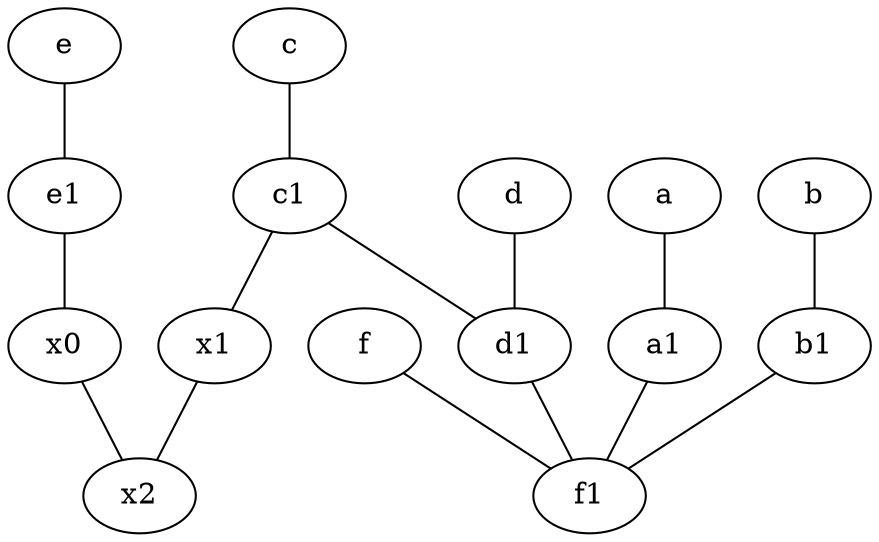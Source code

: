 graph {
	node [labelfontsize=50]
	f [labelfontsize=50 pos="3,9!"]
	x2 [labelfontsize=50]
	c1 [labelfontsize=50 pos="4.5,3!"]
	x0 [labelfontsize=50]
	x1 [labelfontsize=50]
	e1 [labelfontsize=50 pos="7,7!"]
	d1 [labelfontsize=50 pos="3,5!"]
	f1 [labelfontsize=50 pos="3,8!"]
	a1 [labelfontsize=50 pos="8,3!"]
	b1 [labelfontsize=50 pos="9,4!"]
	b1 -- f1
	d -- d1
	a1 -- f1
	d1 -- f1
	b -- b1
	c -- c1
	x0 -- x2
	c1 -- d1
	c1 -- x1
	f -- f1
	x1 -- x2
	a -- a1
	e1 -- x0
	e -- e1
}
